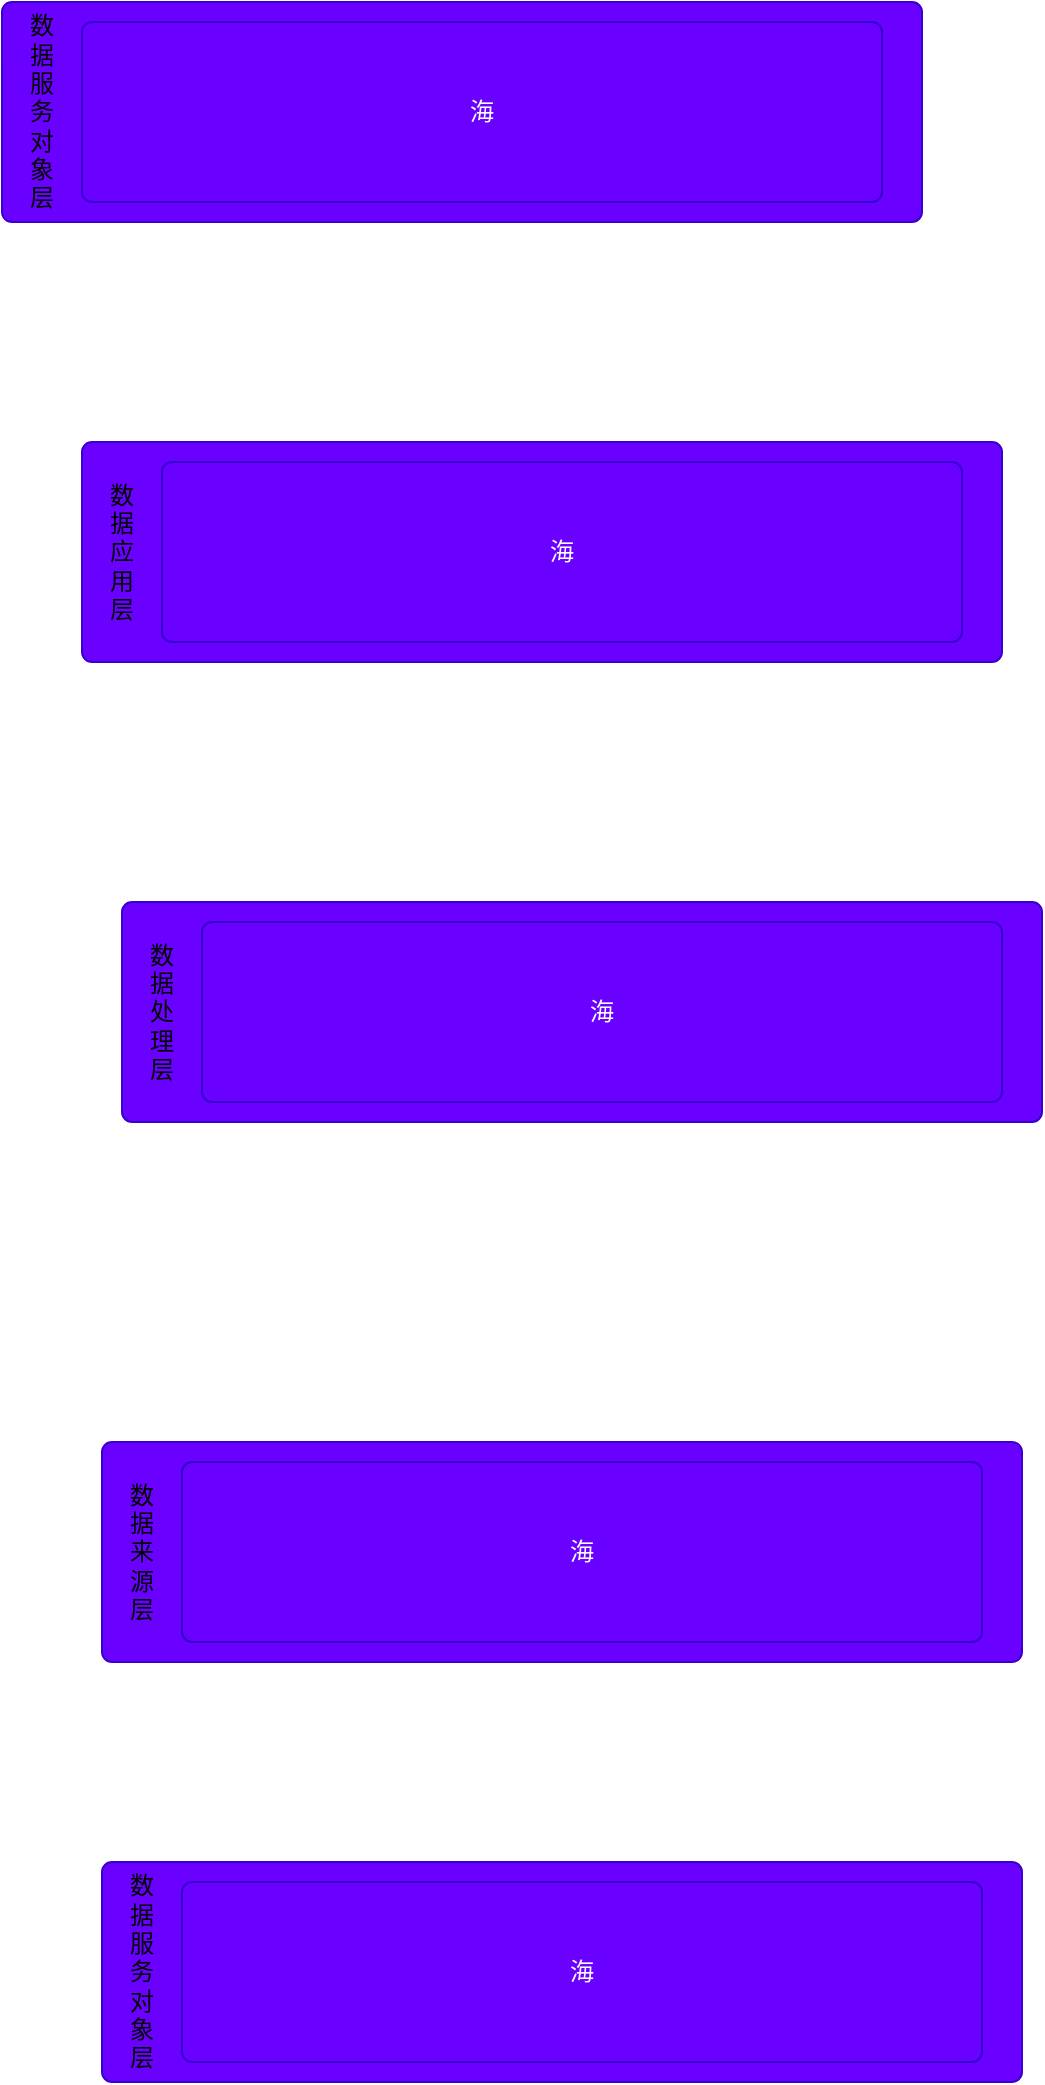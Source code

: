 <mxfile version="28.2.7">
  <diagram name="第 1 页" id="cl1PywjsN8F8ImRWkRXv">
    <mxGraphModel dx="1165" dy="773" grid="1" gridSize="10" guides="1" tooltips="1" connect="1" arrows="1" fold="1" page="1" pageScale="1" pageWidth="827" pageHeight="1169" math="0" shadow="0">
      <root>
        <mxCell id="0" />
        <mxCell id="1" parent="0" />
        <mxCell id="uDPJuGSdhHfyx99oGsfw-1" value="" style="rounded=1;absoluteArcSize=1;html=1;arcSize=10;fillColor=light-dark(#6A00FF,#990099);fontColor=#ffffff;strokeColor=#3700CC;" vertex="1" parent="1">
          <mxGeometry x="100" y="10" width="460" height="110" as="geometry" />
        </mxCell>
        <mxCell id="uDPJuGSdhHfyx99oGsfw-2" value="数据服务对象层" style="html=1;shape=mxgraph.er.anchor;whiteSpace=wrap;" vertex="1" parent="uDPJuGSdhHfyx99oGsfw-1">
          <mxGeometry x="10" y="35" width="20" height="40" as="geometry" />
        </mxCell>
        <mxCell id="uDPJuGSdhHfyx99oGsfw-3" value="海" style="rounded=1;absoluteArcSize=1;html=1;arcSize=10;whiteSpace=wrap;points=[];strokeColor=#3700CC;fillColor=light-dark(#6A00FF,#FFFFFF);fontColor=#ffffff;" vertex="1" parent="uDPJuGSdhHfyx99oGsfw-1">
          <mxGeometry x="40" y="10" width="400" height="90" as="geometry" />
        </mxCell>
        <mxCell id="uDPJuGSdhHfyx99oGsfw-8" value="" style="rounded=1;absoluteArcSize=1;html=1;arcSize=10;fillColor=light-dark(#6A00FF,#990099);fontColor=#ffffff;strokeColor=#3700CC;" vertex="1" parent="1">
          <mxGeometry x="140" y="230" width="460" height="110" as="geometry" />
        </mxCell>
        <mxCell id="uDPJuGSdhHfyx99oGsfw-9" value="数据应用层" style="html=1;shape=mxgraph.er.anchor;whiteSpace=wrap;" vertex="1" parent="uDPJuGSdhHfyx99oGsfw-8">
          <mxGeometry x="10" y="35" width="20" height="40" as="geometry" />
        </mxCell>
        <mxCell id="uDPJuGSdhHfyx99oGsfw-10" value="海" style="rounded=1;absoluteArcSize=1;html=1;arcSize=10;whiteSpace=wrap;points=[];strokeColor=#3700CC;fillColor=light-dark(#6A00FF,#FFFFFF);fontColor=#ffffff;" vertex="1" parent="uDPJuGSdhHfyx99oGsfw-8">
          <mxGeometry x="40" y="10" width="400" height="90" as="geometry" />
        </mxCell>
        <mxCell id="uDPJuGSdhHfyx99oGsfw-11" value="" style="rounded=1;absoluteArcSize=1;html=1;arcSize=10;fillColor=light-dark(#6A00FF,#990099);fontColor=#ffffff;strokeColor=#3700CC;" vertex="1" parent="1">
          <mxGeometry x="160" y="460" width="460" height="110" as="geometry" />
        </mxCell>
        <mxCell id="uDPJuGSdhHfyx99oGsfw-12" value="数据处理层" style="html=1;shape=mxgraph.er.anchor;whiteSpace=wrap;" vertex="1" parent="uDPJuGSdhHfyx99oGsfw-11">
          <mxGeometry x="10" y="35" width="20" height="40" as="geometry" />
        </mxCell>
        <mxCell id="uDPJuGSdhHfyx99oGsfw-13" value="海" style="rounded=1;absoluteArcSize=1;html=1;arcSize=10;whiteSpace=wrap;points=[];strokeColor=#3700CC;fillColor=light-dark(#6A00FF,#FFFFFF);fontColor=#ffffff;" vertex="1" parent="uDPJuGSdhHfyx99oGsfw-11">
          <mxGeometry x="40" y="10" width="400" height="90" as="geometry" />
        </mxCell>
        <mxCell id="uDPJuGSdhHfyx99oGsfw-14" value="" style="rounded=1;absoluteArcSize=1;html=1;arcSize=10;fillColor=light-dark(#6A00FF,#990099);fontColor=#ffffff;strokeColor=#3700CC;" vertex="1" parent="1">
          <mxGeometry x="150" y="730" width="460" height="110" as="geometry" />
        </mxCell>
        <mxCell id="uDPJuGSdhHfyx99oGsfw-15" value="数据来源层" style="html=1;shape=mxgraph.er.anchor;whiteSpace=wrap;" vertex="1" parent="uDPJuGSdhHfyx99oGsfw-14">
          <mxGeometry x="10" y="35" width="20" height="40" as="geometry" />
        </mxCell>
        <mxCell id="uDPJuGSdhHfyx99oGsfw-16" value="海" style="rounded=1;absoluteArcSize=1;html=1;arcSize=10;whiteSpace=wrap;points=[];strokeColor=#3700CC;fillColor=light-dark(#6A00FF,#FFFFFF);fontColor=#ffffff;" vertex="1" parent="uDPJuGSdhHfyx99oGsfw-14">
          <mxGeometry x="40" y="10" width="400" height="90" as="geometry" />
        </mxCell>
        <mxCell id="uDPJuGSdhHfyx99oGsfw-17" value="" style="rounded=1;absoluteArcSize=1;html=1;arcSize=10;fillColor=light-dark(#6A00FF,#990099);fontColor=#ffffff;strokeColor=#3700CC;" vertex="1" parent="1">
          <mxGeometry x="150" y="940" width="460" height="110" as="geometry" />
        </mxCell>
        <mxCell id="uDPJuGSdhHfyx99oGsfw-18" value="数据服务对象层" style="html=1;shape=mxgraph.er.anchor;whiteSpace=wrap;" vertex="1" parent="uDPJuGSdhHfyx99oGsfw-17">
          <mxGeometry x="10" y="35" width="20" height="40" as="geometry" />
        </mxCell>
        <mxCell id="uDPJuGSdhHfyx99oGsfw-19" value="海" style="rounded=1;absoluteArcSize=1;html=1;arcSize=10;whiteSpace=wrap;points=[];strokeColor=#3700CC;fillColor=light-dark(#6A00FF,#FFFFFF);fontColor=#ffffff;" vertex="1" parent="uDPJuGSdhHfyx99oGsfw-17">
          <mxGeometry x="40" y="10" width="400" height="90" as="geometry" />
        </mxCell>
      </root>
    </mxGraphModel>
  </diagram>
</mxfile>
